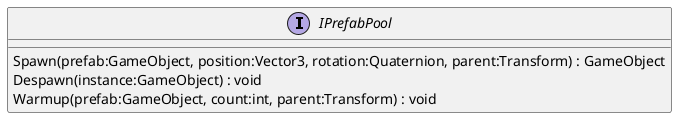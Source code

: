@startuml
interface IPrefabPool {
    Spawn(prefab:GameObject, position:Vector3, rotation:Quaternion, parent:Transform) : GameObject
    Despawn(instance:GameObject) : void
    Warmup(prefab:GameObject, count:int, parent:Transform) : void
}
@enduml
